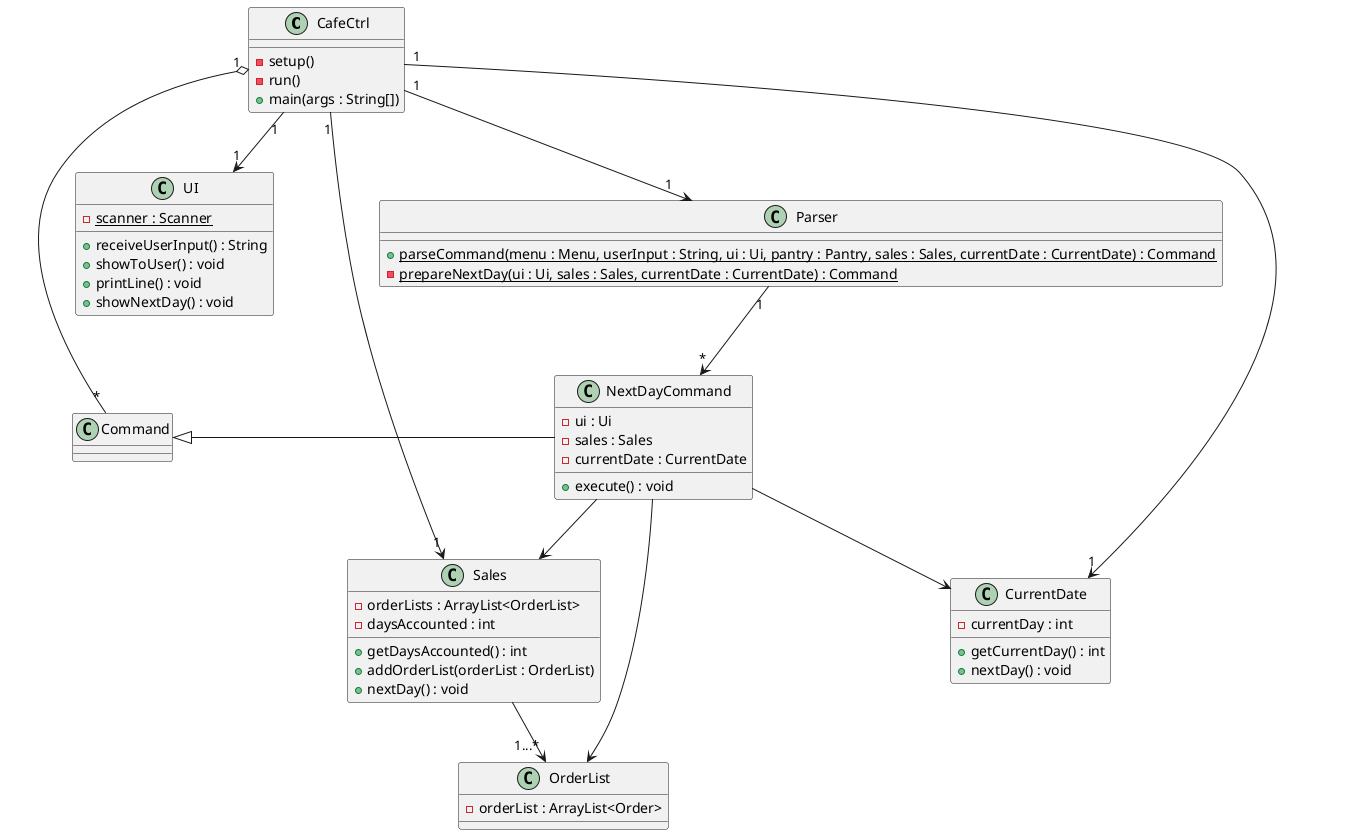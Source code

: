 @startuml
'https://plantuml.com/class-diagram

CafeCtrl "1" --> "1" UI
CafeCtrl "1" --> "1" Parser
CafeCtrl "1" --> "1" Sales
CafeCtrl "1" --> "1" CurrentDate
CafeCtrl "1" o-- "*" Command

Command <|- NextDayCommand
Parser "1" --> "*" NextDayCommand
NextDayCommand --> OrderList
NextDayCommand --> CurrentDate
NextDayCommand --> Sales
Sales --> "1...*" OrderList

class CafeCtrl {
- setup()
- run()
+ main(args : String[])
}

class Command {

}

class UI {
{static} - scanner : Scanner
+ receiveUserInput() : String
+ showToUser() : void
+ printLine() : void
+ showNextDay() : void
}

class NextDayCommand {
- ui : Ui
- sales : Sales
- currentDate : CurrentDate
+ execute() : void
}

class Parser {
{static} + parseCommand(menu : Menu, userInput : String, ui : Ui, pantry : Pantry, sales : Sales, currentDate : CurrentDate) : Command
{static} - prepareNextDay(ui : Ui, sales : Sales, currentDate : CurrentDate) : Command
}

class OrderList {
- orderList : ArrayList<Order>
}

class Sales {
- orderLists : ArrayList<OrderList>
- daysAccounted : int
+ getDaysAccounted() : int
+ addOrderList(orderList : OrderList)
+ nextDay() : void
}

class CurrentDate {
- currentDay : int
+ getCurrentDay() : int
+ nextDay() : void
}

@enduml